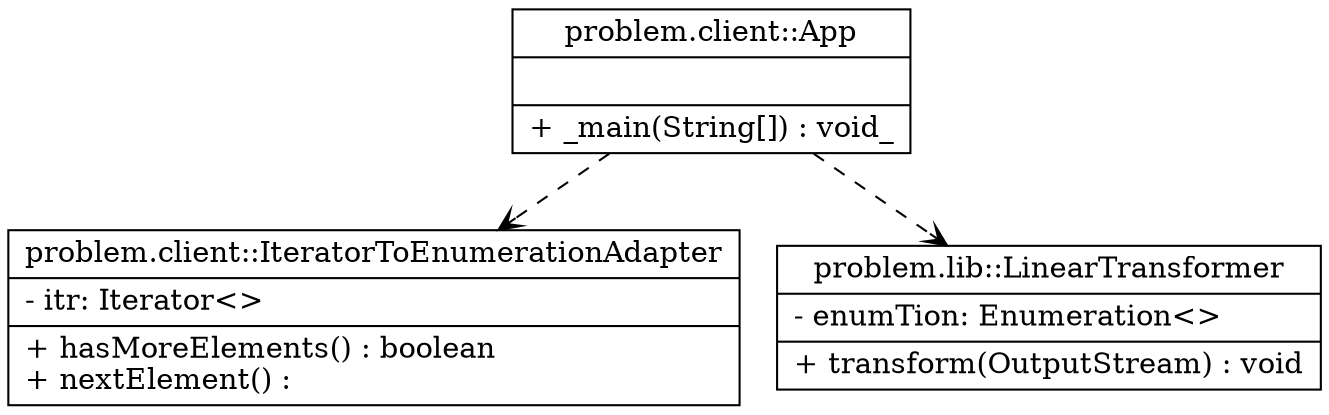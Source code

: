 digraph G{
	node [shape = "record"]
problemclientIteratorToEnumerationAdapter [
	label = "{problem.client::IteratorToEnumerationAdapter|
	- itr: Iterator\<\>\l
	|
	+ hasMoreElements() : boolean\l
	+ nextElement() : \l
	}"
	]
problemclientApp [
	label = "{problem.client::App|
	|
	+ _main(String[]) : void_\l
	}"
	]
problemlibLinearTransformer [
	label = "{problem.lib::LinearTransformer|
	- enumTion: Enumeration\<\>\l
	|
	+ transform(OutputStream) : void\l
	}"
	]
	edge [style = "dashed"] [arrowhead = "open"]
	[label = ""]problemclientApp->problemclientIteratorToEnumerationAdapter
	edge [style = "dashed"] [arrowhead = "open"]
	[label = ""]problemclientApp->problemlibLinearTransformer
}